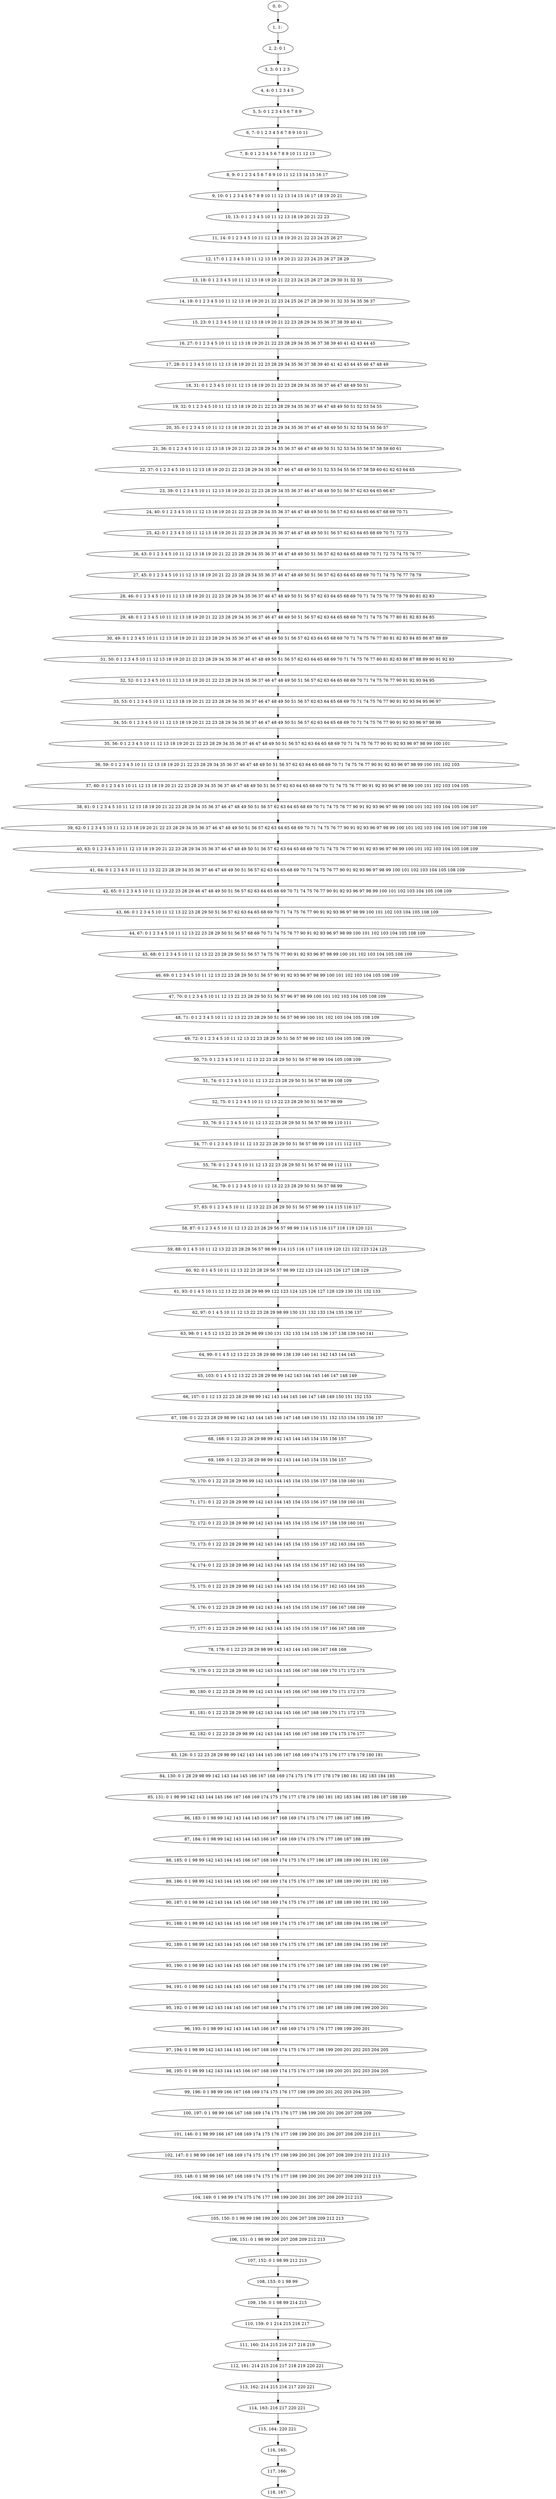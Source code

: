 digraph G {
0[label="0, 0: "];
1[label="1, 1: "];
2[label="2, 2: 0 1 "];
3[label="3, 3: 0 1 2 3 "];
4[label="4, 4: 0 1 2 3 4 5 "];
5[label="5, 5: 0 1 2 3 4 5 6 7 8 9 "];
6[label="6, 7: 0 1 2 3 4 5 6 7 8 9 10 11 "];
7[label="7, 8: 0 1 2 3 4 5 6 7 8 9 10 11 12 13 "];
8[label="8, 9: 0 1 2 3 4 5 6 7 8 9 10 11 12 13 14 15 16 17 "];
9[label="9, 10: 0 1 2 3 4 5 6 7 8 9 10 11 12 13 14 15 16 17 18 19 20 21 "];
10[label="10, 13: 0 1 2 3 4 5 10 11 12 13 18 19 20 21 22 23 "];
11[label="11, 14: 0 1 2 3 4 5 10 11 12 13 18 19 20 21 22 23 24 25 26 27 "];
12[label="12, 17: 0 1 2 3 4 5 10 11 12 13 18 19 20 21 22 23 24 25 26 27 28 29 "];
13[label="13, 18: 0 1 2 3 4 5 10 11 12 13 18 19 20 21 22 23 24 25 26 27 28 29 30 31 32 33 "];
14[label="14, 19: 0 1 2 3 4 5 10 11 12 13 18 19 20 21 22 23 24 25 26 27 28 29 30 31 32 33 34 35 36 37 "];
15[label="15, 23: 0 1 2 3 4 5 10 11 12 13 18 19 20 21 22 23 28 29 34 35 36 37 38 39 40 41 "];
16[label="16, 27: 0 1 2 3 4 5 10 11 12 13 18 19 20 21 22 23 28 29 34 35 36 37 38 39 40 41 42 43 44 45 "];
17[label="17, 28: 0 1 2 3 4 5 10 11 12 13 18 19 20 21 22 23 28 29 34 35 36 37 38 39 40 41 42 43 44 45 46 47 48 49 "];
18[label="18, 31: 0 1 2 3 4 5 10 11 12 13 18 19 20 21 22 23 28 29 34 35 36 37 46 47 48 49 50 51 "];
19[label="19, 32: 0 1 2 3 4 5 10 11 12 13 18 19 20 21 22 23 28 29 34 35 36 37 46 47 48 49 50 51 52 53 54 55 "];
20[label="20, 35: 0 1 2 3 4 5 10 11 12 13 18 19 20 21 22 23 28 29 34 35 36 37 46 47 48 49 50 51 52 53 54 55 56 57 "];
21[label="21, 36: 0 1 2 3 4 5 10 11 12 13 18 19 20 21 22 23 28 29 34 35 36 37 46 47 48 49 50 51 52 53 54 55 56 57 58 59 60 61 "];
22[label="22, 37: 0 1 2 3 4 5 10 11 12 13 18 19 20 21 22 23 28 29 34 35 36 37 46 47 48 49 50 51 52 53 54 55 56 57 58 59 60 61 62 63 64 65 "];
23[label="23, 39: 0 1 2 3 4 5 10 11 12 13 18 19 20 21 22 23 28 29 34 35 36 37 46 47 48 49 50 51 56 57 62 63 64 65 66 67 "];
24[label="24, 40: 0 1 2 3 4 5 10 11 12 13 18 19 20 21 22 23 28 29 34 35 36 37 46 47 48 49 50 51 56 57 62 63 64 65 66 67 68 69 70 71 "];
25[label="25, 42: 0 1 2 3 4 5 10 11 12 13 18 19 20 21 22 23 28 29 34 35 36 37 46 47 48 49 50 51 56 57 62 63 64 65 68 69 70 71 72 73 "];
26[label="26, 43: 0 1 2 3 4 5 10 11 12 13 18 19 20 21 22 23 28 29 34 35 36 37 46 47 48 49 50 51 56 57 62 63 64 65 68 69 70 71 72 73 74 75 76 77 "];
27[label="27, 45: 0 1 2 3 4 5 10 11 12 13 18 19 20 21 22 23 28 29 34 35 36 37 46 47 48 49 50 51 56 57 62 63 64 65 68 69 70 71 74 75 76 77 78 79 "];
28[label="28, 46: 0 1 2 3 4 5 10 11 12 13 18 19 20 21 22 23 28 29 34 35 36 37 46 47 48 49 50 51 56 57 62 63 64 65 68 69 70 71 74 75 76 77 78 79 80 81 82 83 "];
29[label="29, 48: 0 1 2 3 4 5 10 11 12 13 18 19 20 21 22 23 28 29 34 35 36 37 46 47 48 49 50 51 56 57 62 63 64 65 68 69 70 71 74 75 76 77 80 81 82 83 84 85 "];
30[label="30, 49: 0 1 2 3 4 5 10 11 12 13 18 19 20 21 22 23 28 29 34 35 36 37 46 47 48 49 50 51 56 57 62 63 64 65 68 69 70 71 74 75 76 77 80 81 82 83 84 85 86 87 88 89 "];
31[label="31, 50: 0 1 2 3 4 5 10 11 12 13 18 19 20 21 22 23 28 29 34 35 36 37 46 47 48 49 50 51 56 57 62 63 64 65 68 69 70 71 74 75 76 77 80 81 82 83 86 87 88 89 90 91 92 93 "];
32[label="32, 52: 0 1 2 3 4 5 10 11 12 13 18 19 20 21 22 23 28 29 34 35 36 37 46 47 48 49 50 51 56 57 62 63 64 65 68 69 70 71 74 75 76 77 90 91 92 93 94 95 "];
33[label="33, 53: 0 1 2 3 4 5 10 11 12 13 18 19 20 21 22 23 28 29 34 35 36 37 46 47 48 49 50 51 56 57 62 63 64 65 68 69 70 71 74 75 76 77 90 91 92 93 94 95 96 97 "];
34[label="34, 55: 0 1 2 3 4 5 10 11 12 13 18 19 20 21 22 23 28 29 34 35 36 37 46 47 48 49 50 51 56 57 62 63 64 65 68 69 70 71 74 75 76 77 90 91 92 93 96 97 98 99 "];
35[label="35, 56: 0 1 2 3 4 5 10 11 12 13 18 19 20 21 22 23 28 29 34 35 36 37 46 47 48 49 50 51 56 57 62 63 64 65 68 69 70 71 74 75 76 77 90 91 92 93 96 97 98 99 100 101 "];
36[label="36, 59: 0 1 2 3 4 5 10 11 12 13 18 19 20 21 22 23 28 29 34 35 36 37 46 47 48 49 50 51 56 57 62 63 64 65 68 69 70 71 74 75 76 77 90 91 92 93 96 97 98 99 100 101 102 103 "];
37[label="37, 60: 0 1 2 3 4 5 10 11 12 13 18 19 20 21 22 23 28 29 34 35 36 37 46 47 48 49 50 51 56 57 62 63 64 65 68 69 70 71 74 75 76 77 90 91 92 93 96 97 98 99 100 101 102 103 104 105 "];
38[label="38, 61: 0 1 2 3 4 5 10 11 12 13 18 19 20 21 22 23 28 29 34 35 36 37 46 47 48 49 50 51 56 57 62 63 64 65 68 69 70 71 74 75 76 77 90 91 92 93 96 97 98 99 100 101 102 103 104 105 106 107 "];
39[label="39, 62: 0 1 2 3 4 5 10 11 12 13 18 19 20 21 22 23 28 29 34 35 36 37 46 47 48 49 50 51 56 57 62 63 64 65 68 69 70 71 74 75 76 77 90 91 92 93 96 97 98 99 100 101 102 103 104 105 106 107 108 109 "];
40[label="40, 63: 0 1 2 3 4 5 10 11 12 13 18 19 20 21 22 23 28 29 34 35 36 37 46 47 48 49 50 51 56 57 62 63 64 65 68 69 70 71 74 75 76 77 90 91 92 93 96 97 98 99 100 101 102 103 104 105 108 109 "];
41[label="41, 64: 0 1 2 3 4 5 10 11 12 13 22 23 28 29 34 35 36 37 46 47 48 49 50 51 56 57 62 63 64 65 68 69 70 71 74 75 76 77 90 91 92 93 96 97 98 99 100 101 102 103 104 105 108 109 "];
42[label="42, 65: 0 1 2 3 4 5 10 11 12 13 22 23 28 29 46 47 48 49 50 51 56 57 62 63 64 65 68 69 70 71 74 75 76 77 90 91 92 93 96 97 98 99 100 101 102 103 104 105 108 109 "];
43[label="43, 66: 0 1 2 3 4 5 10 11 12 13 22 23 28 29 50 51 56 57 62 63 64 65 68 69 70 71 74 75 76 77 90 91 92 93 96 97 98 99 100 101 102 103 104 105 108 109 "];
44[label="44, 67: 0 1 2 3 4 5 10 11 12 13 22 23 28 29 50 51 56 57 68 69 70 71 74 75 76 77 90 91 92 93 96 97 98 99 100 101 102 103 104 105 108 109 "];
45[label="45, 68: 0 1 2 3 4 5 10 11 12 13 22 23 28 29 50 51 56 57 74 75 76 77 90 91 92 93 96 97 98 99 100 101 102 103 104 105 108 109 "];
46[label="46, 69: 0 1 2 3 4 5 10 11 12 13 22 23 28 29 50 51 56 57 90 91 92 93 96 97 98 99 100 101 102 103 104 105 108 109 "];
47[label="47, 70: 0 1 2 3 4 5 10 11 12 13 22 23 28 29 50 51 56 57 96 97 98 99 100 101 102 103 104 105 108 109 "];
48[label="48, 71: 0 1 2 3 4 5 10 11 12 13 22 23 28 29 50 51 56 57 98 99 100 101 102 103 104 105 108 109 "];
49[label="49, 72: 0 1 2 3 4 5 10 11 12 13 22 23 28 29 50 51 56 57 98 99 102 103 104 105 108 109 "];
50[label="50, 73: 0 1 2 3 4 5 10 11 12 13 22 23 28 29 50 51 56 57 98 99 104 105 108 109 "];
51[label="51, 74: 0 1 2 3 4 5 10 11 12 13 22 23 28 29 50 51 56 57 98 99 108 109 "];
52[label="52, 75: 0 1 2 3 4 5 10 11 12 13 22 23 28 29 50 51 56 57 98 99 "];
53[label="53, 76: 0 1 2 3 4 5 10 11 12 13 22 23 28 29 50 51 56 57 98 99 110 111 "];
54[label="54, 77: 0 1 2 3 4 5 10 11 12 13 22 23 28 29 50 51 56 57 98 99 110 111 112 113 "];
55[label="55, 78: 0 1 2 3 4 5 10 11 12 13 22 23 28 29 50 51 56 57 98 99 112 113 "];
56[label="56, 79: 0 1 2 3 4 5 10 11 12 13 22 23 28 29 50 51 56 57 98 99 "];
57[label="57, 83: 0 1 2 3 4 5 10 11 12 13 22 23 28 29 50 51 56 57 98 99 114 115 116 117 "];
58[label="58, 87: 0 1 2 3 4 5 10 11 12 13 22 23 28 29 56 57 98 99 114 115 116 117 118 119 120 121 "];
59[label="59, 88: 0 1 4 5 10 11 12 13 22 23 28 29 56 57 98 99 114 115 116 117 118 119 120 121 122 123 124 125 "];
60[label="60, 92: 0 1 4 5 10 11 12 13 22 23 28 29 56 57 98 99 122 123 124 125 126 127 128 129 "];
61[label="61, 93: 0 1 4 5 10 11 12 13 22 23 28 29 98 99 122 123 124 125 126 127 128 129 130 131 132 133 "];
62[label="62, 97: 0 1 4 5 10 11 12 13 22 23 28 29 98 99 130 131 132 133 134 135 136 137 "];
63[label="63, 98: 0 1 4 5 12 13 22 23 28 29 98 99 130 131 132 133 134 135 136 137 138 139 140 141 "];
64[label="64, 99: 0 1 4 5 12 13 22 23 28 29 98 99 138 139 140 141 142 143 144 145 "];
65[label="65, 103: 0 1 4 5 12 13 22 23 28 29 98 99 142 143 144 145 146 147 148 149 "];
66[label="66, 107: 0 1 12 13 22 23 28 29 98 99 142 143 144 145 146 147 148 149 150 151 152 153 "];
67[label="67, 108: 0 1 22 23 28 29 98 99 142 143 144 145 146 147 148 149 150 151 152 153 154 155 156 157 "];
68[label="68, 168: 0 1 22 23 28 29 98 99 142 143 144 145 154 155 156 157 "];
69[label="69, 169: 0 1 22 23 28 29 98 99 142 143 144 145 154 155 156 157 "];
70[label="70, 170: 0 1 22 23 28 29 98 99 142 143 144 145 154 155 156 157 158 159 160 161 "];
71[label="71, 171: 0 1 22 23 28 29 98 99 142 143 144 145 154 155 156 157 158 159 160 161 "];
72[label="72, 172: 0 1 22 23 28 29 98 99 142 143 144 145 154 155 156 157 158 159 160 161 "];
73[label="73, 173: 0 1 22 23 28 29 98 99 142 143 144 145 154 155 156 157 162 163 164 165 "];
74[label="74, 174: 0 1 22 23 28 29 98 99 142 143 144 145 154 155 156 157 162 163 164 165 "];
75[label="75, 175: 0 1 22 23 28 29 98 99 142 143 144 145 154 155 156 157 162 163 164 165 "];
76[label="76, 176: 0 1 22 23 28 29 98 99 142 143 144 145 154 155 156 157 166 167 168 169 "];
77[label="77, 177: 0 1 22 23 28 29 98 99 142 143 144 145 154 155 156 157 166 167 168 169 "];
78[label="78, 178: 0 1 22 23 28 29 98 99 142 143 144 145 166 167 168 169 "];
79[label="79, 179: 0 1 22 23 28 29 98 99 142 143 144 145 166 167 168 169 170 171 172 173 "];
80[label="80, 180: 0 1 22 23 28 29 98 99 142 143 144 145 166 167 168 169 170 171 172 173 "];
81[label="81, 181: 0 1 22 23 28 29 98 99 142 143 144 145 166 167 168 169 170 171 172 173 "];
82[label="82, 182: 0 1 22 23 28 29 98 99 142 143 144 145 166 167 168 169 174 175 176 177 "];
83[label="83, 126: 0 1 22 23 28 29 98 99 142 143 144 145 166 167 168 169 174 175 176 177 178 179 180 181 "];
84[label="84, 130: 0 1 28 29 98 99 142 143 144 145 166 167 168 169 174 175 176 177 178 179 180 181 182 183 184 185 "];
85[label="85, 131: 0 1 98 99 142 143 144 145 166 167 168 169 174 175 176 177 178 179 180 181 182 183 184 185 186 187 188 189 "];
86[label="86, 183: 0 1 98 99 142 143 144 145 166 167 168 169 174 175 176 177 186 187 188 189 "];
87[label="87, 184: 0 1 98 99 142 143 144 145 166 167 168 169 174 175 176 177 186 187 188 189 "];
88[label="88, 185: 0 1 98 99 142 143 144 145 166 167 168 169 174 175 176 177 186 187 188 189 190 191 192 193 "];
89[label="89, 186: 0 1 98 99 142 143 144 145 166 167 168 169 174 175 176 177 186 187 188 189 190 191 192 193 "];
90[label="90, 187: 0 1 98 99 142 143 144 145 166 167 168 169 174 175 176 177 186 187 188 189 190 191 192 193 "];
91[label="91, 188: 0 1 98 99 142 143 144 145 166 167 168 169 174 175 176 177 186 187 188 189 194 195 196 197 "];
92[label="92, 189: 0 1 98 99 142 143 144 145 166 167 168 169 174 175 176 177 186 187 188 189 194 195 196 197 "];
93[label="93, 190: 0 1 98 99 142 143 144 145 166 167 168 169 174 175 176 177 186 187 188 189 194 195 196 197 "];
94[label="94, 191: 0 1 98 99 142 143 144 145 166 167 168 169 174 175 176 177 186 187 188 189 198 199 200 201 "];
95[label="95, 192: 0 1 98 99 142 143 144 145 166 167 168 169 174 175 176 177 186 187 188 189 198 199 200 201 "];
96[label="96, 193: 0 1 98 99 142 143 144 145 166 167 168 169 174 175 176 177 198 199 200 201 "];
97[label="97, 194: 0 1 98 99 142 143 144 145 166 167 168 169 174 175 176 177 198 199 200 201 202 203 204 205 "];
98[label="98, 195: 0 1 98 99 142 143 144 145 166 167 168 169 174 175 176 177 198 199 200 201 202 203 204 205 "];
99[label="99, 196: 0 1 98 99 166 167 168 169 174 175 176 177 198 199 200 201 202 203 204 205 "];
100[label="100, 197: 0 1 98 99 166 167 168 169 174 175 176 177 198 199 200 201 206 207 208 209 "];
101[label="101, 146: 0 1 98 99 166 167 168 169 174 175 176 177 198 199 200 201 206 207 208 209 210 211 "];
102[label="102, 147: 0 1 98 99 166 167 168 169 174 175 176 177 198 199 200 201 206 207 208 209 210 211 212 213 "];
103[label="103, 148: 0 1 98 99 166 167 168 169 174 175 176 177 198 199 200 201 206 207 208 209 212 213 "];
104[label="104, 149: 0 1 98 99 174 175 176 177 198 199 200 201 206 207 208 209 212 213 "];
105[label="105, 150: 0 1 98 99 198 199 200 201 206 207 208 209 212 213 "];
106[label="106, 151: 0 1 98 99 206 207 208 209 212 213 "];
107[label="107, 152: 0 1 98 99 212 213 "];
108[label="108, 153: 0 1 98 99 "];
109[label="109, 156: 0 1 98 99 214 215 "];
110[label="110, 159: 0 1 214 215 216 217 "];
111[label="111, 160: 214 215 216 217 218 219 "];
112[label="112, 161: 214 215 216 217 218 219 220 221 "];
113[label="113, 162: 214 215 216 217 220 221 "];
114[label="114, 163: 216 217 220 221 "];
115[label="115, 164: 220 221 "];
116[label="116, 165: "];
117[label="117, 166: "];
118[label="118, 167: "];
0->1 ;
1->2 ;
2->3 ;
3->4 ;
4->5 ;
5->6 ;
6->7 ;
7->8 ;
8->9 ;
9->10 ;
10->11 ;
11->12 ;
12->13 ;
13->14 ;
14->15 ;
15->16 ;
16->17 ;
17->18 ;
18->19 ;
19->20 ;
20->21 ;
21->22 ;
22->23 ;
23->24 ;
24->25 ;
25->26 ;
26->27 ;
27->28 ;
28->29 ;
29->30 ;
30->31 ;
31->32 ;
32->33 ;
33->34 ;
34->35 ;
35->36 ;
36->37 ;
37->38 ;
38->39 ;
39->40 ;
40->41 ;
41->42 ;
42->43 ;
43->44 ;
44->45 ;
45->46 ;
46->47 ;
47->48 ;
48->49 ;
49->50 ;
50->51 ;
51->52 ;
52->53 ;
53->54 ;
54->55 ;
55->56 ;
56->57 ;
57->58 ;
58->59 ;
59->60 ;
60->61 ;
61->62 ;
62->63 ;
63->64 ;
64->65 ;
65->66 ;
66->67 ;
67->68 ;
68->69 ;
69->70 ;
70->71 ;
71->72 ;
72->73 ;
73->74 ;
74->75 ;
75->76 ;
76->77 ;
77->78 ;
78->79 ;
79->80 ;
80->81 ;
81->82 ;
82->83 ;
83->84 ;
84->85 ;
85->86 ;
86->87 ;
87->88 ;
88->89 ;
89->90 ;
90->91 ;
91->92 ;
92->93 ;
93->94 ;
94->95 ;
95->96 ;
96->97 ;
97->98 ;
98->99 ;
99->100 ;
100->101 ;
101->102 ;
102->103 ;
103->104 ;
104->105 ;
105->106 ;
106->107 ;
107->108 ;
108->109 ;
109->110 ;
110->111 ;
111->112 ;
112->113 ;
113->114 ;
114->115 ;
115->116 ;
116->117 ;
117->118 ;
}
